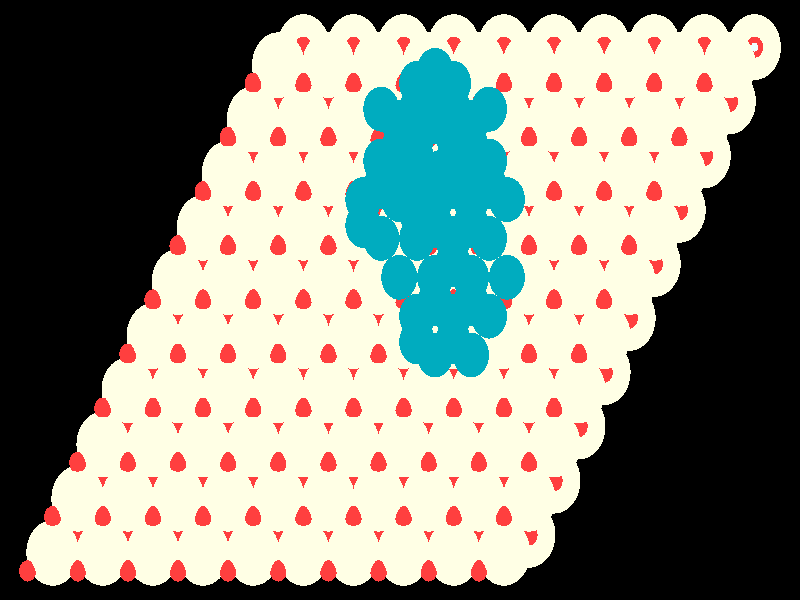 #include "colors.inc"
#include "finish.inc"

global_settings {assumed_gamma 1 max_trace_level 6}
background {color White transmit 1.0}
camera {orthographic
  right -61.94*x up 37.23*y
  direction 1.00*z
  location <0,0,50.00> look_at <0,0,0>}
light_source {<  2.00,   3.00,  40.00> color White
  area_light <0.70, 0, 0>, <0, 0.70, 0>, 3, 3
  adaptive 1 jitter}

#declare simple = finish {phong 0.7}
#declare pale = finish {ambient 0.5 diffuse 0.85 roughness 0.001 specular 0.200 }
#declare intermediate = finish {ambient 0.3 diffuse 0.6 specular 0.1 roughness 0.04}
#declare vmd = finish {ambient 0.0 diffuse 0.65 phong 0.1 phong_size 40.0 specular 0.5 }
#declare jmol = finish {ambient 0.2 diffuse 0.6 specular 1 roughness 0.001 metallic}
#declare ase2 = finish {ambient 0.05 brilliance 3 diffuse 0.6 metallic specular 0.7 roughness 0.04 reflection 0.15}
#declare ase3 = finish {ambient 0.15 brilliance 2 diffuse 0.6 metallic specular 1.0 roughness 0.001 reflection 0.0}
#declare glass = finish {ambient 0.05 diffuse 0.3 specular 1.0 roughness 0.001}
#declare glass2 = finish {ambient 0.01 diffuse 0.3 specular 1.0 reflection 0.25 roughness 0.001}
#declare Rcell = 0.020;
#declare Rbond = 0.100;

#macro atom(LOC, R, COL, TRANS, FIN)
  sphere{LOC, R texture{pigment{color COL transmit TRANS} finish{FIN}}}
#end
#macro constrain(LOC, R, COL, TRANS FIN)
union{torus{R, Rcell rotate 45*z texture{pigment{color COL transmit TRANS} finish{FIN}}}
      torus{R, Rcell rotate -45*z texture{pigment{color COL transmit TRANS} finish{FIN}}}
      translate LOC}
#end

atom(< 27.45,  15.69, -14.55>, 2.04, rgb <1.00, 1.00, 0.78>, 0.0, ase3) // #0 
atom(< 25.51,  12.33, -14.55>, 2.04, rgb <1.00, 1.00, 0.78>, 0.0, ase3) // #1 
atom(< 23.57,  15.69, -14.55>, 2.04, rgb <1.00, 1.00, 0.78>, 0.0, ase3) // #2 
atom(< 21.63,  12.33, -14.55>, 2.04, rgb <1.00, 1.00, 0.78>, 0.0, ase3) // #3 
atom(< 21.63,  14.57, -13.75>, 0.66, rgb <1.00, 0.05, 0.05>, 0.0, ase3) // #4 
atom(< 25.51,  12.33, -12.17>, 0.66, rgb <1.00, 0.05, 0.05>, 0.0, ase3) // #5 
atom(< 19.69,  11.21, -13.75>, 0.66, rgb <1.00, 0.05, 0.05>, 0.0, ase3) // #6 
atom(< 27.45,  15.69, -12.17>, 0.66, rgb <1.00, 0.05, 0.05>, 0.0, ase3) // #7 
atom(< 25.51,  14.57, -13.75>, 0.66, rgb <1.00, 0.05, 0.05>, 0.0, ase3) // #8 
atom(< 21.63,  12.33, -12.17>, 0.66, rgb <1.00, 0.05, 0.05>, 0.0, ase3) // #9 
atom(< 23.57,  11.21, -13.75>, 0.66, rgb <1.00, 0.05, 0.05>, 0.0, ase3) // #10 
atom(< 23.57,  15.69, -12.17>, 0.66, rgb <1.00, 0.05, 0.05>, 0.0, ase3) // #11 
atom(< 19.69,  11.21, -11.38>, 2.04, rgb <1.00, 1.00, 0.78>, 0.0, ase3) // #12 
atom(< 21.63,  14.57, -11.38>, 2.04, rgb <1.00, 1.00, 0.78>, 0.0, ase3) // #13 
atom(< 23.57,  11.21, -11.38>, 2.04, rgb <1.00, 1.00, 0.78>, 0.0, ase3) // #14 
atom(< 25.51,  14.57, -11.38>, 2.04, rgb <1.00, 1.00, 0.78>, 0.0, ase3) // #15 
atom(< 21.63,  10.09, -10.58>, 0.66, rgb <1.00, 0.05, 0.05>, 0.0, ase3) // #16 
atom(< 23.57,  13.45, -10.58>, 0.66, rgb <1.00, 0.05, 0.05>, 0.0, ase3) // #17 
atom(< 17.75,  10.09, -10.58>, 0.66, rgb <1.00, 0.05, 0.05>, 0.0, ase3) // #18 
atom(< 19.69,  13.45, -10.58>, 0.66, rgb <1.00, 0.05, 0.05>, 0.0, ase3) // #19 
atom(< 23.57,   8.97, -14.55>, 2.04, rgb <1.00, 1.00, 0.78>, 0.0, ase3) // #20 
atom(< 21.63,   5.60, -14.55>, 2.04, rgb <1.00, 1.00, 0.78>, 0.0, ase3) // #21 
atom(< 19.69,   8.97, -14.55>, 2.04, rgb <1.00, 1.00, 0.78>, 0.0, ase3) // #22 
atom(< 17.75,   5.60, -14.55>, 2.04, rgb <1.00, 1.00, 0.78>, 0.0, ase3) // #23 
atom(< 17.75,   7.84, -13.75>, 0.66, rgb <1.00, 0.05, 0.05>, 0.0, ase3) // #24 
atom(< 21.63,   5.60, -12.17>, 0.66, rgb <1.00, 0.05, 0.05>, 0.0, ase3) // #25 
atom(< 15.81,   4.48, -13.75>, 0.66, rgb <1.00, 0.05, 0.05>, 0.0, ase3) // #26 
atom(< 23.57,   8.97, -12.17>, 0.66, rgb <1.00, 0.05, 0.05>, 0.0, ase3) // #27 
atom(< 21.63,   7.84, -13.75>, 0.66, rgb <1.00, 0.05, 0.05>, 0.0, ase3) // #28 
atom(< 17.75,   5.60, -12.17>, 0.66, rgb <1.00, 0.05, 0.05>, 0.0, ase3) // #29 
atom(< 19.69,   4.48, -13.75>, 0.66, rgb <1.00, 0.05, 0.05>, 0.0, ase3) // #30 
atom(< 19.69,   8.97, -12.17>, 0.66, rgb <1.00, 0.05, 0.05>, 0.0, ase3) // #31 
atom(< 15.81,   4.48, -11.38>, 2.04, rgb <1.00, 1.00, 0.78>, 0.0, ase3) // #32 
atom(< 17.75,   7.84, -11.38>, 2.04, rgb <1.00, 1.00, 0.78>, 0.0, ase3) // #33 
atom(< 19.69,   4.48, -11.38>, 2.04, rgb <1.00, 1.00, 0.78>, 0.0, ase3) // #34 
atom(< 21.63,   7.84, -11.38>, 2.04, rgb <1.00, 1.00, 0.78>, 0.0, ase3) // #35 
atom(< 17.75,   3.36, -10.58>, 0.66, rgb <1.00, 0.05, 0.05>, 0.0, ase3) // #36 
atom(< 19.69,   6.72, -10.58>, 0.66, rgb <1.00, 0.05, 0.05>, 0.0, ase3) // #37 
atom(< 13.87,   3.36, -10.58>, 0.66, rgb <1.00, 0.05, 0.05>, 0.0, ase3) // #38 
atom(< 15.81,   6.72, -10.58>, 0.66, rgb <1.00, 0.05, 0.05>, 0.0, ase3) // #39 
atom(< 19.69,   2.24, -14.55>, 2.04, rgb <1.00, 1.00, 0.78>, 0.0, ase3) // #40 
atom(< 17.75,  -1.12, -14.55>, 2.04, rgb <1.00, 1.00, 0.78>, 0.0, ase3) // #41 
atom(< 15.81,   2.24, -14.55>, 2.04, rgb <1.00, 1.00, 0.78>, 0.0, ase3) // #42 
atom(< 13.87,  -1.12, -14.55>, 2.04, rgb <1.00, 1.00, 0.78>, 0.0, ase3) // #43 
atom(< 13.87,   1.12, -13.75>, 0.66, rgb <1.00, 0.05, 0.05>, 0.0, ase3) // #44 
atom(< 17.75,  -1.12, -12.17>, 0.66, rgb <1.00, 0.05, 0.05>, 0.0, ase3) // #45 
atom(< 11.93,  -2.24, -13.75>, 0.66, rgb <1.00, 0.05, 0.05>, 0.0, ase3) // #46 
atom(< 19.69,   2.24, -12.17>, 0.66, rgb <1.00, 0.05, 0.05>, 0.0, ase3) // #47 
atom(< 17.75,   1.12, -13.75>, 0.66, rgb <1.00, 0.05, 0.05>, 0.0, ase3) // #48 
atom(< 13.87,  -1.12, -12.17>, 0.66, rgb <1.00, 0.05, 0.05>, 0.0, ase3) // #49 
atom(< 15.81,  -2.24, -13.75>, 0.66, rgb <1.00, 0.05, 0.05>, 0.0, ase3) // #50 
atom(< 15.81,   2.24, -12.17>, 0.66, rgb <1.00, 0.05, 0.05>, 0.0, ase3) // #51 
atom(< 11.93,  -2.24, -11.38>, 2.04, rgb <1.00, 1.00, 0.78>, 0.0, ase3) // #52 
atom(< 13.87,   1.12, -11.38>, 2.04, rgb <1.00, 1.00, 0.78>, 0.0, ase3) // #53 
atom(< 15.81,  -2.24, -11.38>, 2.04, rgb <1.00, 1.00, 0.78>, 0.0, ase3) // #54 
atom(< 17.75,   1.12, -11.38>, 2.04, rgb <1.00, 1.00, 0.78>, 0.0, ase3) // #55 
atom(< 13.87,  -3.36, -10.58>, 0.66, rgb <1.00, 0.05, 0.05>, 0.0, ase3) // #56 
atom(< 15.81,   0.00, -10.58>, 0.66, rgb <1.00, 0.05, 0.05>, 0.0, ase3) // #57 
atom(<  9.99,  -3.36, -10.58>, 0.66, rgb <1.00, 0.05, 0.05>, 0.0, ase3) // #58 
atom(< 11.93,   0.00, -10.58>, 0.66, rgb <1.00, 0.05, 0.05>, 0.0, ase3) // #59 
atom(< 15.81,  -4.48, -14.55>, 2.04, rgb <1.00, 1.00, 0.78>, 0.0, ase3) // #60 
atom(< 13.87,  -7.84, -14.55>, 2.04, rgb <1.00, 1.00, 0.78>, 0.0, ase3) // #61 
atom(< 11.93,  -4.48, -14.55>, 2.04, rgb <1.00, 1.00, 0.78>, 0.0, ase3) // #62 
atom(<  9.99,  -7.84, -14.55>, 2.04, rgb <1.00, 1.00, 0.78>, 0.0, ase3) // #63 
atom(<  9.99,  -5.60, -13.75>, 0.66, rgb <1.00, 0.05, 0.05>, 0.0, ase3) // #64 
atom(< 13.87,  -7.84, -12.17>, 0.66, rgb <1.00, 0.05, 0.05>, 0.0, ase3) // #65 
atom(<  8.04,  -8.97, -13.75>, 0.66, rgb <1.00, 0.05, 0.05>, 0.0, ase3) // #66 
atom(< 15.81,  -4.48, -12.17>, 0.66, rgb <1.00, 0.05, 0.05>, 0.0, ase3) // #67 
atom(< 13.87,  -5.60, -13.75>, 0.66, rgb <1.00, 0.05, 0.05>, 0.0, ase3) // #68 
atom(<  9.99,  -7.84, -12.17>, 0.66, rgb <1.00, 0.05, 0.05>, 0.0, ase3) // #69 
atom(< 11.93,  -8.97, -13.75>, 0.66, rgb <1.00, 0.05, 0.05>, 0.0, ase3) // #70 
atom(< 11.93,  -4.48, -12.17>, 0.66, rgb <1.00, 0.05, 0.05>, 0.0, ase3) // #71 
atom(<  8.04,  -8.97, -11.38>, 2.04, rgb <1.00, 1.00, 0.78>, 0.0, ase3) // #72 
atom(<  9.99,  -5.60, -11.38>, 2.04, rgb <1.00, 1.00, 0.78>, 0.0, ase3) // #73 
atom(< 11.93,  -8.97, -11.38>, 2.04, rgb <1.00, 1.00, 0.78>, 0.0, ase3) // #74 
atom(< 13.87,  -5.60, -11.38>, 2.04, rgb <1.00, 1.00, 0.78>, 0.0, ase3) // #75 
atom(<  9.99, -10.09, -10.58>, 0.66, rgb <1.00, 0.05, 0.05>, 0.0, ase3) // #76 
atom(< 11.93,  -6.72, -10.58>, 0.66, rgb <1.00, 0.05, 0.05>, 0.0, ase3) // #77 
atom(<  6.10, -10.09, -10.58>, 0.66, rgb <1.00, 0.05, 0.05>, 0.0, ase3) // #78 
atom(<  8.04,  -6.72, -10.58>, 0.66, rgb <1.00, 0.05, 0.05>, 0.0, ase3) // #79 
atom(< 11.93, -11.21, -14.55>, 2.04, rgb <1.00, 1.00, 0.78>, 0.0, ase3) // #80 
atom(<  9.99, -14.57, -14.55>, 2.04, rgb <1.00, 1.00, 0.78>, 0.0, ase3) // #81 
atom(<  8.04, -11.21, -14.55>, 2.04, rgb <1.00, 1.00, 0.78>, 0.0, ase3) // #82 
atom(<  6.10, -14.57, -14.55>, 2.04, rgb <1.00, 1.00, 0.78>, 0.0, ase3) // #83 
atom(<  6.10, -12.33, -13.75>, 0.66, rgb <1.00, 0.05, 0.05>, 0.0, ase3) // #84 
atom(<  9.99, -14.57, -12.17>, 0.66, rgb <1.00, 0.05, 0.05>, 0.0, ase3) // #85 
atom(<  4.16, -15.69, -13.75>, 0.66, rgb <1.00, 0.05, 0.05>, 0.0, ase3) // #86 
atom(< 11.93, -11.21, -12.17>, 0.66, rgb <1.00, 0.05, 0.05>, 0.0, ase3) // #87 
atom(<  9.99, -12.33, -13.75>, 0.66, rgb <1.00, 0.05, 0.05>, 0.0, ase3) // #88 
atom(<  6.10, -14.57, -12.17>, 0.66, rgb <1.00, 0.05, 0.05>, 0.0, ase3) // #89 
atom(<  8.04, -15.69, -13.75>, 0.66, rgb <1.00, 0.05, 0.05>, 0.0, ase3) // #90 
atom(<  8.04, -11.21, -12.17>, 0.66, rgb <1.00, 0.05, 0.05>, 0.0, ase3) // #91 
atom(<  4.16, -15.69, -11.38>, 2.04, rgb <1.00, 1.00, 0.78>, 0.0, ase3) // #92 
atom(<  6.10, -12.33, -11.38>, 2.04, rgb <1.00, 1.00, 0.78>, 0.0, ase3) // #93 
atom(<  8.04, -15.69, -11.38>, 2.04, rgb <1.00, 1.00, 0.78>, 0.0, ase3) // #94 
atom(<  9.99, -12.33, -11.38>, 2.04, rgb <1.00, 1.00, 0.78>, 0.0, ase3) // #95 
atom(<  6.10, -16.81, -10.58>, 0.66, rgb <1.00, 0.05, 0.05>, 0.0, ase3) // #96 
atom(<  8.04, -13.45, -10.58>, 0.66, rgb <1.00, 0.05, 0.05>, 0.0, ase3) // #97 
atom(<  2.22, -16.81, -10.58>, 0.66, rgb <1.00, 0.05, 0.05>, 0.0, ase3) // #98 
atom(<  4.16, -13.45, -10.58>, 0.66, rgb <1.00, 0.05, 0.05>, 0.0, ase3) // #99 
atom(< 19.69,  15.69, -14.55>, 2.04, rgb <1.00, 1.00, 0.78>, 0.0, ase3) // #100 
atom(< 17.75,  12.33, -14.55>, 2.04, rgb <1.00, 1.00, 0.78>, 0.0, ase3) // #101 
atom(< 15.81,  15.69, -14.55>, 2.04, rgb <1.00, 1.00, 0.78>, 0.0, ase3) // #102 
atom(< 13.87,  12.33, -14.55>, 2.04, rgb <1.00, 1.00, 0.78>, 0.0, ase3) // #103 
atom(< 13.87,  14.57, -13.75>, 0.66, rgb <1.00, 0.05, 0.05>, 0.0, ase3) // #104 
atom(< 17.75,  12.33, -12.17>, 0.66, rgb <1.00, 0.05, 0.05>, 0.0, ase3) // #105 
atom(< 11.93,  11.21, -13.75>, 0.66, rgb <1.00, 0.05, 0.05>, 0.0, ase3) // #106 
atom(< 19.69,  15.69, -12.17>, 0.66, rgb <1.00, 0.05, 0.05>, 0.0, ase3) // #107 
atom(< 17.75,  14.57, -13.75>, 0.66, rgb <1.00, 0.05, 0.05>, 0.0, ase3) // #108 
atom(< 13.87,  12.33, -12.17>, 0.66, rgb <1.00, 0.05, 0.05>, 0.0, ase3) // #109 
atom(< 15.81,  11.21, -13.75>, 0.66, rgb <1.00, 0.05, 0.05>, 0.0, ase3) // #110 
atom(< 15.81,  15.69, -12.17>, 0.66, rgb <1.00, 0.05, 0.05>, 0.0, ase3) // #111 
atom(< 11.93,  11.21, -11.38>, 2.04, rgb <1.00, 1.00, 0.78>, 0.0, ase3) // #112 
atom(< 13.87,  14.57, -11.38>, 2.04, rgb <1.00, 1.00, 0.78>, 0.0, ase3) // #113 
atom(< 15.81,  11.21, -11.38>, 2.04, rgb <1.00, 1.00, 0.78>, 0.0, ase3) // #114 
atom(< 17.75,  14.57, -11.38>, 2.04, rgb <1.00, 1.00, 0.78>, 0.0, ase3) // #115 
atom(< 13.87,  10.09, -10.58>, 0.66, rgb <1.00, 0.05, 0.05>, 0.0, ase3) // #116 
atom(< 15.81,  13.45, -10.58>, 0.66, rgb <1.00, 0.05, 0.05>, 0.0, ase3) // #117 
atom(<  9.99,  10.09, -10.58>, 0.66, rgb <1.00, 0.05, 0.05>, 0.0, ase3) // #118 
atom(< 11.93,  13.45, -10.58>, 0.66, rgb <1.00, 0.05, 0.05>, 0.0, ase3) // #119 
atom(< 15.81,   8.97, -14.55>, 2.04, rgb <1.00, 1.00, 0.78>, 0.0, ase3) // #120 
atom(< 13.87,   5.60, -14.55>, 2.04, rgb <1.00, 1.00, 0.78>, 0.0, ase3) // #121 
atom(< 11.93,   8.97, -14.55>, 2.04, rgb <1.00, 1.00, 0.78>, 0.0, ase3) // #122 
atom(<  9.99,   5.60, -14.55>, 2.04, rgb <1.00, 1.00, 0.78>, 0.0, ase3) // #123 
atom(<  9.99,   7.84, -13.75>, 0.66, rgb <1.00, 0.05, 0.05>, 0.0, ase3) // #124 
atom(< 13.87,   5.60, -12.17>, 0.66, rgb <1.00, 0.05, 0.05>, 0.0, ase3) // #125 
atom(<  8.04,   4.48, -13.75>, 0.66, rgb <1.00, 0.05, 0.05>, 0.0, ase3) // #126 
atom(< 15.81,   8.97, -12.17>, 0.66, rgb <1.00, 0.05, 0.05>, 0.0, ase3) // #127 
atom(< 13.87,   7.84, -13.75>, 0.66, rgb <1.00, 0.05, 0.05>, 0.0, ase3) // #128 
atom(<  9.99,   5.60, -12.17>, 0.66, rgb <1.00, 0.05, 0.05>, 0.0, ase3) // #129 
atom(< 11.93,   4.48, -13.75>, 0.66, rgb <1.00, 0.05, 0.05>, 0.0, ase3) // #130 
atom(< 11.93,   8.97, -12.17>, 0.66, rgb <1.00, 0.05, 0.05>, 0.0, ase3) // #131 
atom(<  8.04,   4.48, -11.38>, 2.04, rgb <1.00, 1.00, 0.78>, 0.0, ase3) // #132 
atom(<  9.99,   7.84, -11.38>, 2.04, rgb <1.00, 1.00, 0.78>, 0.0, ase3) // #133 
atom(< 11.93,   4.48, -11.38>, 2.04, rgb <1.00, 1.00, 0.78>, 0.0, ase3) // #134 
atom(< 13.87,   7.84, -11.38>, 2.04, rgb <1.00, 1.00, 0.78>, 0.0, ase3) // #135 
atom(<  9.99,   3.36, -10.58>, 0.66, rgb <1.00, 0.05, 0.05>, 0.0, ase3) // #136 
atom(< 11.93,   6.72, -10.58>, 0.66, rgb <1.00, 0.05, 0.05>, 0.0, ase3) // #137 
atom(<  6.10,   3.36, -10.58>, 0.66, rgb <1.00, 0.05, 0.05>, 0.0, ase3) // #138 
atom(<  8.04,   6.72, -10.58>, 0.66, rgb <1.00, 0.05, 0.05>, 0.0, ase3) // #139 
atom(< 11.93,   2.24, -14.55>, 2.04, rgb <1.00, 1.00, 0.78>, 0.0, ase3) // #140 
atom(<  9.99,  -1.12, -14.55>, 2.04, rgb <1.00, 1.00, 0.78>, 0.0, ase3) // #141 
atom(<  8.04,   2.24, -14.55>, 2.04, rgb <1.00, 1.00, 0.78>, 0.0, ase3) // #142 
atom(<  6.10,  -1.12, -14.55>, 2.04, rgb <1.00, 1.00, 0.78>, 0.0, ase3) // #143 
atom(<  6.10,   1.12, -13.75>, 0.66, rgb <1.00, 0.05, 0.05>, 0.0, ase3) // #144 
atom(<  9.99,  -1.12, -12.17>, 0.66, rgb <1.00, 0.05, 0.05>, 0.0, ase3) // #145 
atom(<  4.16,  -2.24, -13.75>, 0.66, rgb <1.00, 0.05, 0.05>, 0.0, ase3) // #146 
atom(< 11.93,   2.24, -12.17>, 0.66, rgb <1.00, 0.05, 0.05>, 0.0, ase3) // #147 
atom(<  9.99,   1.12, -13.75>, 0.66, rgb <1.00, 0.05, 0.05>, 0.0, ase3) // #148 
atom(<  6.10,  -1.12, -12.17>, 0.66, rgb <1.00, 0.05, 0.05>, 0.0, ase3) // #149 
atom(<  8.04,  -2.24, -13.75>, 0.66, rgb <1.00, 0.05, 0.05>, 0.0, ase3) // #150 
atom(<  8.04,   2.24, -12.17>, 0.66, rgb <1.00, 0.05, 0.05>, 0.0, ase3) // #151 
atom(<  4.16,  -2.24, -11.38>, 2.04, rgb <1.00, 1.00, 0.78>, 0.0, ase3) // #152 
atom(<  6.10,   1.12, -11.38>, 2.04, rgb <1.00, 1.00, 0.78>, 0.0, ase3) // #153 
atom(<  8.04,  -2.24, -11.38>, 2.04, rgb <1.00, 1.00, 0.78>, 0.0, ase3) // #154 
atom(<  9.99,   1.12, -11.38>, 2.04, rgb <1.00, 1.00, 0.78>, 0.0, ase3) // #155 
atom(<  6.10,  -3.36, -10.58>, 0.66, rgb <1.00, 0.05, 0.05>, 0.0, ase3) // #156 
atom(<  8.04,   0.00, -10.58>, 0.66, rgb <1.00, 0.05, 0.05>, 0.0, ase3) // #157 
atom(<  2.22,  -3.36, -10.58>, 0.66, rgb <1.00, 0.05, 0.05>, 0.0, ase3) // #158 
atom(<  4.16,   0.00, -10.58>, 0.66, rgb <1.00, 0.05, 0.05>, 0.0, ase3) // #159 
atom(<  8.04,  -4.48, -14.55>, 2.04, rgb <1.00, 1.00, 0.78>, 0.0, ase3) // #160 
atom(<  6.10,  -7.84, -14.55>, 2.04, rgb <1.00, 1.00, 0.78>, 0.0, ase3) // #161 
atom(<  4.16,  -4.48, -14.55>, 2.04, rgb <1.00, 1.00, 0.78>, 0.0, ase3) // #162 
atom(<  2.22,  -7.84, -14.55>, 2.04, rgb <1.00, 1.00, 0.78>, 0.0, ase3) // #163 
atom(<  2.22,  -5.60, -13.75>, 0.66, rgb <1.00, 0.05, 0.05>, 0.0, ase3) // #164 
atom(<  6.10,  -7.84, -12.17>, 0.66, rgb <1.00, 0.05, 0.05>, 0.0, ase3) // #165 
atom(<  0.28,  -8.97, -13.75>, 0.66, rgb <1.00, 0.05, 0.05>, 0.0, ase3) // #166 
atom(<  8.04,  -4.48, -12.17>, 0.66, rgb <1.00, 0.05, 0.05>, 0.0, ase3) // #167 
atom(<  6.10,  -5.60, -13.75>, 0.66, rgb <1.00, 0.05, 0.05>, 0.0, ase3) // #168 
atom(<  2.22,  -7.84, -12.17>, 0.66, rgb <1.00, 0.05, 0.05>, 0.0, ase3) // #169 
atom(<  4.16,  -8.97, -13.75>, 0.66, rgb <1.00, 0.05, 0.05>, 0.0, ase3) // #170 
atom(<  4.16,  -4.48, -12.17>, 0.66, rgb <1.00, 0.05, 0.05>, 0.0, ase3) // #171 
atom(<  0.28,  -8.97, -11.38>, 2.04, rgb <1.00, 1.00, 0.78>, 0.0, ase3) // #172 
atom(<  2.22,  -5.60, -11.38>, 2.04, rgb <1.00, 1.00, 0.78>, 0.0, ase3) // #173 
atom(<  4.16,  -8.97, -11.38>, 2.04, rgb <1.00, 1.00, 0.78>, 0.0, ase3) // #174 
atom(<  6.10,  -5.60, -11.38>, 2.04, rgb <1.00, 1.00, 0.78>, 0.0, ase3) // #175 
atom(<  2.22, -10.09, -10.58>, 0.66, rgb <1.00, 0.05, 0.05>, 0.0, ase3) // #176 
atom(<  4.16,  -6.72, -10.58>, 0.66, rgb <1.00, 0.05, 0.05>, 0.0, ase3) // #177 
atom(< -1.66, -10.09, -10.58>, 0.66, rgb <1.00, 0.05, 0.05>, 0.0, ase3) // #178 
atom(<  0.28,  -6.72, -10.58>, 0.66, rgb <1.00, 0.05, 0.05>, 0.0, ase3) // #179 
atom(<  4.16, -11.21, -14.55>, 2.04, rgb <1.00, 1.00, 0.78>, 0.0, ase3) // #180 
atom(<  2.22, -14.57, -14.55>, 2.04, rgb <1.00, 1.00, 0.78>, 0.0, ase3) // #181 
atom(<  0.28, -11.21, -14.55>, 2.04, rgb <1.00, 1.00, 0.78>, 0.0, ase3) // #182 
atom(< -1.66, -14.57, -14.55>, 2.04, rgb <1.00, 1.00, 0.78>, 0.0, ase3) // #183 
atom(< -1.66, -12.33, -13.75>, 0.66, rgb <1.00, 0.05, 0.05>, 0.0, ase3) // #184 
atom(<  2.22, -14.57, -12.17>, 0.66, rgb <1.00, 0.05, 0.05>, 0.0, ase3) // #185 
atom(< -3.60, -15.69, -13.75>, 0.66, rgb <1.00, 0.05, 0.05>, 0.0, ase3) // #186 
atom(<  4.16, -11.21, -12.17>, 0.66, rgb <1.00, 0.05, 0.05>, 0.0, ase3) // #187 
atom(<  2.22, -12.33, -13.75>, 0.66, rgb <1.00, 0.05, 0.05>, 0.0, ase3) // #188 
atom(< -1.66, -14.57, -12.17>, 0.66, rgb <1.00, 0.05, 0.05>, 0.0, ase3) // #189 
atom(<  0.28, -15.69, -13.75>, 0.66, rgb <1.00, 0.05, 0.05>, 0.0, ase3) // #190 
atom(<  0.28, -11.21, -12.17>, 0.66, rgb <1.00, 0.05, 0.05>, 0.0, ase3) // #191 
atom(< -3.60, -15.69, -11.38>, 2.04, rgb <1.00, 1.00, 0.78>, 0.0, ase3) // #192 
atom(< -1.66, -12.33, -11.38>, 2.04, rgb <1.00, 1.00, 0.78>, 0.0, ase3) // #193 
atom(<  0.28, -15.69, -11.38>, 2.04, rgb <1.00, 1.00, 0.78>, 0.0, ase3) // #194 
atom(<  2.22, -12.33, -11.38>, 2.04, rgb <1.00, 1.00, 0.78>, 0.0, ase3) // #195 
atom(< -1.66, -16.81, -10.58>, 0.66, rgb <1.00, 0.05, 0.05>, 0.0, ase3) // #196 
atom(<  0.28, -13.45, -10.58>, 0.66, rgb <1.00, 0.05, 0.05>, 0.0, ase3) // #197 
atom(< -5.54, -16.81, -10.58>, 0.66, rgb <1.00, 0.05, 0.05>, 0.0, ase3) // #198 
atom(< -3.60, -13.45, -10.58>, 0.66, rgb <1.00, 0.05, 0.05>, 0.0, ase3) // #199 
atom(< 11.93,  15.69, -14.55>, 2.04, rgb <1.00, 1.00, 0.78>, 0.0, ase3) // #200 
atom(<  9.99,  12.33, -14.55>, 2.04, rgb <1.00, 1.00, 0.78>, 0.0, ase3) // #201 
atom(<  8.04,  15.69, -14.55>, 2.04, rgb <1.00, 1.00, 0.78>, 0.0, ase3) // #202 
atom(<  6.10,  12.33, -14.55>, 2.04, rgb <1.00, 1.00, 0.78>, 0.0, ase3) // #203 
atom(<  6.10,  14.57, -13.75>, 0.66, rgb <1.00, 0.05, 0.05>, 0.0, ase3) // #204 
atom(<  9.99,  12.33, -12.17>, 0.66, rgb <1.00, 0.05, 0.05>, 0.0, ase3) // #205 
atom(<  4.16,  11.21, -13.75>, 0.66, rgb <1.00, 0.05, 0.05>, 0.0, ase3) // #206 
atom(< 11.93,  15.69, -12.17>, 0.66, rgb <1.00, 0.05, 0.05>, 0.0, ase3) // #207 
atom(<  9.99,  14.57, -13.75>, 0.66, rgb <1.00, 0.05, 0.05>, 0.0, ase3) // #208 
atom(<  6.10,  12.33, -12.17>, 0.66, rgb <1.00, 0.05, 0.05>, 0.0, ase3) // #209 
atom(<  8.04,  11.21, -13.75>, 0.66, rgb <1.00, 0.05, 0.05>, 0.0, ase3) // #210 
atom(<  8.04,  15.69, -12.17>, 0.66, rgb <1.00, 0.05, 0.05>, 0.0, ase3) // #211 
atom(<  4.16,  11.21, -11.38>, 2.04, rgb <1.00, 1.00, 0.78>, 0.0, ase3) // #212 
atom(<  6.10,  14.57, -11.38>, 2.04, rgb <1.00, 1.00, 0.78>, 0.0, ase3) // #213 
atom(<  8.04,  11.21, -11.38>, 2.04, rgb <1.00, 1.00, 0.78>, 0.0, ase3) // #214 
atom(<  9.99,  14.57, -11.38>, 2.04, rgb <1.00, 1.00, 0.78>, 0.0, ase3) // #215 
atom(<  6.10,  10.09, -10.58>, 0.66, rgb <1.00, 0.05, 0.05>, 0.0, ase3) // #216 
atom(<  8.04,  13.45, -10.58>, 0.66, rgb <1.00, 0.05, 0.05>, 0.0, ase3) // #217 
atom(<  2.22,  10.09, -10.58>, 0.66, rgb <1.00, 0.05, 0.05>, 0.0, ase3) // #218 
atom(<  4.16,  13.45, -10.58>, 0.66, rgb <1.00, 0.05, 0.05>, 0.0, ase3) // #219 
atom(<  8.04,   8.97, -14.55>, 2.04, rgb <1.00, 1.00, 0.78>, 0.0, ase3) // #220 
atom(<  6.10,   5.60, -14.55>, 2.04, rgb <1.00, 1.00, 0.78>, 0.0, ase3) // #221 
atom(<  4.16,   8.97, -14.55>, 2.04, rgb <1.00, 1.00, 0.78>, 0.0, ase3) // #222 
atom(<  2.22,   5.60, -14.55>, 2.04, rgb <1.00, 1.00, 0.78>, 0.0, ase3) // #223 
atom(<  2.22,   7.84, -13.75>, 0.66, rgb <1.00, 0.05, 0.05>, 0.0, ase3) // #224 
atom(<  6.10,   5.60, -12.17>, 0.66, rgb <1.00, 0.05, 0.05>, 0.0, ase3) // #225 
atom(<  0.28,   4.48, -13.75>, 0.66, rgb <1.00, 0.05, 0.05>, 0.0, ase3) // #226 
atom(<  8.04,   8.97, -12.17>, 0.66, rgb <1.00, 0.05, 0.05>, 0.0, ase3) // #227 
atom(<  6.10,   7.84, -13.75>, 0.66, rgb <1.00, 0.05, 0.05>, 0.0, ase3) // #228 
atom(<  2.22,   5.60, -12.17>, 0.66, rgb <1.00, 0.05, 0.05>, 0.0, ase3) // #229 
atom(<  4.16,   4.48, -13.75>, 0.66, rgb <1.00, 0.05, 0.05>, 0.0, ase3) // #230 
atom(<  4.16,   8.97, -12.17>, 0.66, rgb <1.00, 0.05, 0.05>, 0.0, ase3) // #231 
atom(<  0.28,   4.48, -11.38>, 2.04, rgb <1.00, 1.00, 0.78>, 0.0, ase3) // #232 
atom(<  2.22,   7.84, -11.38>, 2.04, rgb <1.00, 1.00, 0.78>, 0.0, ase3) // #233 
atom(<  4.16,   4.48, -11.38>, 2.04, rgb <1.00, 1.00, 0.78>, 0.0, ase3) // #234 
atom(<  6.10,   7.84, -11.38>, 2.04, rgb <1.00, 1.00, 0.78>, 0.0, ase3) // #235 
atom(<  2.22,   3.36, -10.58>, 0.66, rgb <1.00, 0.05, 0.05>, 0.0, ase3) // #236 
atom(<  4.16,   6.72, -10.58>, 0.66, rgb <1.00, 0.05, 0.05>, 0.0, ase3) // #237 
atom(< -1.66,   3.36, -10.58>, 0.66, rgb <1.00, 0.05, 0.05>, 0.0, ase3) // #238 
atom(<  0.28,   6.72, -10.58>, 0.66, rgb <1.00, 0.05, 0.05>, 0.0, ase3) // #239 
atom(<  4.16,   2.24, -14.55>, 2.04, rgb <1.00, 1.00, 0.78>, 0.0, ase3) // #240 
atom(<  2.22,  -1.12, -14.55>, 2.04, rgb <1.00, 1.00, 0.78>, 0.0, ase3) // #241 
atom(<  0.28,   2.24, -14.55>, 2.04, rgb <1.00, 1.00, 0.78>, 0.0, ase3) // #242 
atom(< -1.66,  -1.12, -14.55>, 2.04, rgb <1.00, 1.00, 0.78>, 0.0, ase3) // #243 
atom(< -1.66,   1.12, -13.75>, 0.66, rgb <1.00, 0.05, 0.05>, 0.0, ase3) // #244 
atom(<  2.22,  -1.12, -12.17>, 0.66, rgb <1.00, 0.05, 0.05>, 0.0, ase3) // #245 
atom(< -3.60,  -2.24, -13.75>, 0.66, rgb <1.00, 0.05, 0.05>, 0.0, ase3) // #246 
atom(<  4.16,   2.24, -12.17>, 0.66, rgb <1.00, 0.05, 0.05>, 0.0, ase3) // #247 
atom(<  2.22,   1.12, -13.75>, 0.66, rgb <1.00, 0.05, 0.05>, 0.0, ase3) // #248 
atom(< -1.66,  -1.12, -12.17>, 0.66, rgb <1.00, 0.05, 0.05>, 0.0, ase3) // #249 
atom(<  0.28,  -2.24, -13.75>, 0.66, rgb <1.00, 0.05, 0.05>, 0.0, ase3) // #250 
atom(<  0.28,   2.24, -12.17>, 0.66, rgb <1.00, 0.05, 0.05>, 0.0, ase3) // #251 
atom(< -3.60,  -2.24, -11.38>, 2.04, rgb <1.00, 1.00, 0.78>, 0.0, ase3) // #252 
atom(< -1.66,   1.12, -11.38>, 2.04, rgb <1.00, 1.00, 0.78>, 0.0, ase3) // #253 
atom(<  0.28,  -2.24, -11.38>, 2.04, rgb <1.00, 1.00, 0.78>, 0.0, ase3) // #254 
atom(<  2.22,   1.12, -11.38>, 2.04, rgb <1.00, 1.00, 0.78>, 0.0, ase3) // #255 
atom(< -1.66,  -3.36, -10.58>, 0.66, rgb <1.00, 0.05, 0.05>, 0.0, ase3) // #256 
atom(<  0.28,   0.00, -10.58>, 0.66, rgb <1.00, 0.05, 0.05>, 0.0, ase3) // #257 
atom(< -5.54,  -3.36, -10.58>, 0.66, rgb <1.00, 0.05, 0.05>, 0.0, ase3) // #258 
atom(< -3.60,   0.00, -10.58>, 0.66, rgb <1.00, 0.05, 0.05>, 0.0, ase3) // #259 
atom(<  0.28,  -4.48, -14.55>, 2.04, rgb <1.00, 1.00, 0.78>, 0.0, ase3) // #260 
atom(< -1.66,  -7.84, -14.55>, 2.04, rgb <1.00, 1.00, 0.78>, 0.0, ase3) // #261 
atom(< -3.60,  -4.48, -14.55>, 2.04, rgb <1.00, 1.00, 0.78>, 0.0, ase3) // #262 
atom(< -5.54,  -7.84, -14.55>, 2.04, rgb <1.00, 1.00, 0.78>, 0.0, ase3) // #263 
atom(< -5.54,  -5.60, -13.75>, 0.66, rgb <1.00, 0.05, 0.05>, 0.0, ase3) // #264 
atom(< -1.66,  -7.84, -12.17>, 0.66, rgb <1.00, 0.05, 0.05>, 0.0, ase3) // #265 
atom(< -7.48,  -8.97, -13.75>, 0.66, rgb <1.00, 0.05, 0.05>, 0.0, ase3) // #266 
atom(<  0.28,  -4.48, -12.17>, 0.66, rgb <1.00, 0.05, 0.05>, 0.0, ase3) // #267 
atom(< -1.66,  -5.60, -13.75>, 0.66, rgb <1.00, 0.05, 0.05>, 0.0, ase3) // #268 
atom(< -5.54,  -7.84, -12.17>, 0.66, rgb <1.00, 0.05, 0.05>, 0.0, ase3) // #269 
atom(< -3.60,  -8.97, -13.75>, 0.66, rgb <1.00, 0.05, 0.05>, 0.0, ase3) // #270 
atom(< -3.60,  -4.48, -12.17>, 0.66, rgb <1.00, 0.05, 0.05>, 0.0, ase3) // #271 
atom(< -7.48,  -8.97, -11.38>, 2.04, rgb <1.00, 1.00, 0.78>, 0.0, ase3) // #272 
atom(< -5.54,  -5.60, -11.38>, 2.04, rgb <1.00, 1.00, 0.78>, 0.0, ase3) // #273 
atom(< -3.60,  -8.97, -11.38>, 2.04, rgb <1.00, 1.00, 0.78>, 0.0, ase3) // #274 
atom(< -1.66,  -5.60, -11.38>, 2.04, rgb <1.00, 1.00, 0.78>, 0.0, ase3) // #275 
atom(< -5.54, -10.09, -10.58>, 0.66, rgb <1.00, 0.05, 0.05>, 0.0, ase3) // #276 
atom(< -3.60,  -6.72, -10.58>, 0.66, rgb <1.00, 0.05, 0.05>, 0.0, ase3) // #277 
atom(< -9.42, -10.09, -10.58>, 0.66, rgb <1.00, 0.05, 0.05>, 0.0, ase3) // #278 
atom(< -7.48,  -6.72, -10.58>, 0.66, rgb <1.00, 0.05, 0.05>, 0.0, ase3) // #279 
atom(< -3.60, -11.21, -14.55>, 2.04, rgb <1.00, 1.00, 0.78>, 0.0, ase3) // #280 
atom(< -5.54, -14.57, -14.55>, 2.04, rgb <1.00, 1.00, 0.78>, 0.0, ase3) // #281 
atom(< -7.48, -11.21, -14.55>, 2.04, rgb <1.00, 1.00, 0.78>, 0.0, ase3) // #282 
atom(< -9.42, -14.57, -14.55>, 2.04, rgb <1.00, 1.00, 0.78>, 0.0, ase3) // #283 
atom(< -9.42, -12.33, -13.75>, 0.66, rgb <1.00, 0.05, 0.05>, 0.0, ase3) // #284 
atom(< -5.54, -14.57, -12.17>, 0.66, rgb <1.00, 0.05, 0.05>, 0.0, ase3) // #285 
atom(<-11.37, -15.69, -13.75>, 0.66, rgb <1.00, 0.05, 0.05>, 0.0, ase3) // #286 
atom(< -3.60, -11.21, -12.17>, 0.66, rgb <1.00, 0.05, 0.05>, 0.0, ase3) // #287 
atom(< -5.54, -12.33, -13.75>, 0.66, rgb <1.00, 0.05, 0.05>, 0.0, ase3) // #288 
atom(< -9.42, -14.57, -12.17>, 0.66, rgb <1.00, 0.05, 0.05>, 0.0, ase3) // #289 
atom(< -7.48, -15.69, -13.75>, 0.66, rgb <1.00, 0.05, 0.05>, 0.0, ase3) // #290 
atom(< -7.48, -11.21, -12.17>, 0.66, rgb <1.00, 0.05, 0.05>, 0.0, ase3) // #291 
atom(<-11.37, -15.69, -11.38>, 2.04, rgb <1.00, 1.00, 0.78>, 0.0, ase3) // #292 
atom(< -9.42, -12.33, -11.38>, 2.04, rgb <1.00, 1.00, 0.78>, 0.0, ase3) // #293 
atom(< -7.48, -15.69, -11.38>, 2.04, rgb <1.00, 1.00, 0.78>, 0.0, ase3) // #294 
atom(< -5.54, -12.33, -11.38>, 2.04, rgb <1.00, 1.00, 0.78>, 0.0, ase3) // #295 
atom(< -9.42, -16.81, -10.58>, 0.66, rgb <1.00, 0.05, 0.05>, 0.0, ase3) // #296 
atom(< -7.48, -13.45, -10.58>, 0.66, rgb <1.00, 0.05, 0.05>, 0.0, ase3) // #297 
atom(<-13.31, -16.81, -10.58>, 0.66, rgb <1.00, 0.05, 0.05>, 0.0, ase3) // #298 
atom(<-11.37, -13.45, -10.58>, 0.66, rgb <1.00, 0.05, 0.05>, 0.0, ase3) // #299 
atom(<  4.16,  15.69, -14.55>, 2.04, rgb <1.00, 1.00, 0.78>, 0.0, ase3) // #300 
atom(<  2.22,  12.33, -14.55>, 2.04, rgb <1.00, 1.00, 0.78>, 0.0, ase3) // #301 
atom(<  0.28,  15.69, -14.55>, 2.04, rgb <1.00, 1.00, 0.78>, 0.0, ase3) // #302 
atom(< -1.66,  12.33, -14.55>, 2.04, rgb <1.00, 1.00, 0.78>, 0.0, ase3) // #303 
atom(< -1.66,  14.57, -13.75>, 0.66, rgb <1.00, 0.05, 0.05>, 0.0, ase3) // #304 
atom(<  2.22,  12.33, -12.17>, 0.66, rgb <1.00, 0.05, 0.05>, 0.0, ase3) // #305 
atom(< -3.60,  11.21, -13.75>, 0.66, rgb <1.00, 0.05, 0.05>, 0.0, ase3) // #306 
atom(<  4.16,  15.69, -12.17>, 0.66, rgb <1.00, 0.05, 0.05>, 0.0, ase3) // #307 
atom(<  2.22,  14.57, -13.75>, 0.66, rgb <1.00, 0.05, 0.05>, 0.0, ase3) // #308 
atom(< -1.66,  12.33, -12.17>, 0.66, rgb <1.00, 0.05, 0.05>, 0.0, ase3) // #309 
atom(<  0.28,  11.21, -13.75>, 0.66, rgb <1.00, 0.05, 0.05>, 0.0, ase3) // #310 
atom(<  0.28,  15.69, -12.17>, 0.66, rgb <1.00, 0.05, 0.05>, 0.0, ase3) // #311 
atom(< -3.60,  11.21, -11.38>, 2.04, rgb <1.00, 1.00, 0.78>, 0.0, ase3) // #312 
atom(< -1.66,  14.57, -11.38>, 2.04, rgb <1.00, 1.00, 0.78>, 0.0, ase3) // #313 
atom(<  0.28,  11.21, -11.38>, 2.04, rgb <1.00, 1.00, 0.78>, 0.0, ase3) // #314 
atom(<  2.22,  14.57, -11.38>, 2.04, rgb <1.00, 1.00, 0.78>, 0.0, ase3) // #315 
atom(< -1.66,  10.09, -10.58>, 0.66, rgb <1.00, 0.05, 0.05>, 0.0, ase3) // #316 
atom(<  0.28,  13.45, -10.58>, 0.66, rgb <1.00, 0.05, 0.05>, 0.0, ase3) // #317 
atom(< -5.54,  10.09, -10.58>, 0.66, rgb <1.00, 0.05, 0.05>, 0.0, ase3) // #318 
atom(< -3.60,  13.45, -10.58>, 0.66, rgb <1.00, 0.05, 0.05>, 0.0, ase3) // #319 
atom(<  0.28,   8.97, -14.55>, 2.04, rgb <1.00, 1.00, 0.78>, 0.0, ase3) // #320 
atom(< -1.66,   5.60, -14.55>, 2.04, rgb <1.00, 1.00, 0.78>, 0.0, ase3) // #321 
atom(< -3.60,   8.97, -14.55>, 2.04, rgb <1.00, 1.00, 0.78>, 0.0, ase3) // #322 
atom(< -5.54,   5.60, -14.55>, 2.04, rgb <1.00, 1.00, 0.78>, 0.0, ase3) // #323 
atom(< -5.54,   7.84, -13.75>, 0.66, rgb <1.00, 0.05, 0.05>, 0.0, ase3) // #324 
atom(< -1.66,   5.60, -12.17>, 0.66, rgb <1.00, 0.05, 0.05>, 0.0, ase3) // #325 
atom(< -7.48,   4.48, -13.75>, 0.66, rgb <1.00, 0.05, 0.05>, 0.0, ase3) // #326 
atom(<  0.28,   8.97, -12.17>, 0.66, rgb <1.00, 0.05, 0.05>, 0.0, ase3) // #327 
atom(< -1.66,   7.84, -13.75>, 0.66, rgb <1.00, 0.05, 0.05>, 0.0, ase3) // #328 
atom(< -5.54,   5.60, -12.17>, 0.66, rgb <1.00, 0.05, 0.05>, 0.0, ase3) // #329 
atom(< -3.60,   4.48, -13.75>, 0.66, rgb <1.00, 0.05, 0.05>, 0.0, ase3) // #330 
atom(< -3.60,   8.97, -12.17>, 0.66, rgb <1.00, 0.05, 0.05>, 0.0, ase3) // #331 
atom(< -7.48,   4.48, -11.38>, 2.04, rgb <1.00, 1.00, 0.78>, 0.0, ase3) // #332 
atom(< -5.54,   7.84, -11.38>, 2.04, rgb <1.00, 1.00, 0.78>, 0.0, ase3) // #333 
atom(< -3.60,   4.48, -11.38>, 2.04, rgb <1.00, 1.00, 0.78>, 0.0, ase3) // #334 
atom(< -1.66,   7.84, -11.38>, 2.04, rgb <1.00, 1.00, 0.78>, 0.0, ase3) // #335 
atom(< -5.54,   3.36, -10.58>, 0.66, rgb <1.00, 0.05, 0.05>, 0.0, ase3) // #336 
atom(< -3.60,   6.72, -10.58>, 0.66, rgb <1.00, 0.05, 0.05>, 0.0, ase3) // #337 
atom(< -9.42,   3.36, -10.58>, 0.66, rgb <1.00, 0.05, 0.05>, 0.0, ase3) // #338 
atom(< -7.48,   6.72, -10.58>, 0.66, rgb <1.00, 0.05, 0.05>, 0.0, ase3) // #339 
atom(< -3.60,   2.24, -14.55>, 2.04, rgb <1.00, 1.00, 0.78>, 0.0, ase3) // #340 
atom(< -5.54,  -1.12, -14.55>, 2.04, rgb <1.00, 1.00, 0.78>, 0.0, ase3) // #341 
atom(< -7.48,   2.24, -14.55>, 2.04, rgb <1.00, 1.00, 0.78>, 0.0, ase3) // #342 
atom(< -9.42,  -1.12, -14.55>, 2.04, rgb <1.00, 1.00, 0.78>, 0.0, ase3) // #343 
atom(< -9.42,   1.12, -13.75>, 0.66, rgb <1.00, 0.05, 0.05>, 0.0, ase3) // #344 
atom(< -5.54,  -1.12, -12.17>, 0.66, rgb <1.00, 0.05, 0.05>, 0.0, ase3) // #345 
atom(<-11.37,  -2.24, -13.75>, 0.66, rgb <1.00, 0.05, 0.05>, 0.0, ase3) // #346 
atom(< -3.60,   2.24, -12.17>, 0.66, rgb <1.00, 0.05, 0.05>, 0.0, ase3) // #347 
atom(< -5.54,   1.12, -13.75>, 0.66, rgb <1.00, 0.05, 0.05>, 0.0, ase3) // #348 
atom(< -9.42,  -1.12, -12.17>, 0.66, rgb <1.00, 0.05, 0.05>, 0.0, ase3) // #349 
atom(< -7.48,  -2.24, -13.75>, 0.66, rgb <1.00, 0.05, 0.05>, 0.0, ase3) // #350 
atom(< -7.48,   2.24, -12.17>, 0.66, rgb <1.00, 0.05, 0.05>, 0.0, ase3) // #351 
atom(<-11.37,  -2.24, -11.38>, 2.04, rgb <1.00, 1.00, 0.78>, 0.0, ase3) // #352 
atom(< -9.42,   1.12, -11.38>, 2.04, rgb <1.00, 1.00, 0.78>, 0.0, ase3) // #353 
atom(< -7.48,  -2.24, -11.38>, 2.04, rgb <1.00, 1.00, 0.78>, 0.0, ase3) // #354 
atom(< -5.54,   1.12, -11.38>, 2.04, rgb <1.00, 1.00, 0.78>, 0.0, ase3) // #355 
atom(< -9.42,  -3.36, -10.58>, 0.66, rgb <1.00, 0.05, 0.05>, 0.0, ase3) // #356 
atom(< -7.48,   0.00, -10.58>, 0.66, rgb <1.00, 0.05, 0.05>, 0.0, ase3) // #357 
atom(<-13.31,  -3.36, -10.58>, 0.66, rgb <1.00, 0.05, 0.05>, 0.0, ase3) // #358 
atom(<-11.37,   0.00, -10.58>, 0.66, rgb <1.00, 0.05, 0.05>, 0.0, ase3) // #359 
atom(< -7.48,  -4.48, -14.55>, 2.04, rgb <1.00, 1.00, 0.78>, 0.0, ase3) // #360 
atom(< -9.42,  -7.84, -14.55>, 2.04, rgb <1.00, 1.00, 0.78>, 0.0, ase3) // #361 
atom(<-11.37,  -4.48, -14.55>, 2.04, rgb <1.00, 1.00, 0.78>, 0.0, ase3) // #362 
atom(<-13.31,  -7.84, -14.55>, 2.04, rgb <1.00, 1.00, 0.78>, 0.0, ase3) // #363 
atom(<-13.31,  -5.60, -13.75>, 0.66, rgb <1.00, 0.05, 0.05>, 0.0, ase3) // #364 
atom(< -9.42,  -7.84, -12.17>, 0.66, rgb <1.00, 0.05, 0.05>, 0.0, ase3) // #365 
atom(<-15.25,  -8.97, -13.75>, 0.66, rgb <1.00, 0.05, 0.05>, 0.0, ase3) // #366 
atom(< -7.48,  -4.48, -12.17>, 0.66, rgb <1.00, 0.05, 0.05>, 0.0, ase3) // #367 
atom(< -9.42,  -5.60, -13.75>, 0.66, rgb <1.00, 0.05, 0.05>, 0.0, ase3) // #368 
atom(<-13.31,  -7.84, -12.17>, 0.66, rgb <1.00, 0.05, 0.05>, 0.0, ase3) // #369 
atom(<-11.37,  -8.97, -13.75>, 0.66, rgb <1.00, 0.05, 0.05>, 0.0, ase3) // #370 
atom(<-11.37,  -4.48, -12.17>, 0.66, rgb <1.00, 0.05, 0.05>, 0.0, ase3) // #371 
atom(<-15.25,  -8.97, -11.38>, 2.04, rgb <1.00, 1.00, 0.78>, 0.0, ase3) // #372 
atom(<-13.31,  -5.60, -11.38>, 2.04, rgb <1.00, 1.00, 0.78>, 0.0, ase3) // #373 
atom(<-11.37,  -8.97, -11.38>, 2.04, rgb <1.00, 1.00, 0.78>, 0.0, ase3) // #374 
atom(< -9.42,  -5.60, -11.38>, 2.04, rgb <1.00, 1.00, 0.78>, 0.0, ase3) // #375 
atom(<-13.31, -10.09, -10.58>, 0.66, rgb <1.00, 0.05, 0.05>, 0.0, ase3) // #376 
atom(<-11.37,  -6.72, -10.58>, 0.66, rgb <1.00, 0.05, 0.05>, 0.0, ase3) // #377 
atom(<-17.19, -10.09, -10.58>, 0.66, rgb <1.00, 0.05, 0.05>, 0.0, ase3) // #378 
atom(<-15.25,  -6.72, -10.58>, 0.66, rgb <1.00, 0.05, 0.05>, 0.0, ase3) // #379 
atom(<-11.37, -11.21, -14.55>, 2.04, rgb <1.00, 1.00, 0.78>, 0.0, ase3) // #380 
atom(<-13.31, -14.57, -14.55>, 2.04, rgb <1.00, 1.00, 0.78>, 0.0, ase3) // #381 
atom(<-15.25, -11.21, -14.55>, 2.04, rgb <1.00, 1.00, 0.78>, 0.0, ase3) // #382 
atom(<-17.19, -14.57, -14.55>, 2.04, rgb <1.00, 1.00, 0.78>, 0.0, ase3) // #383 
atom(<-17.19, -12.33, -13.75>, 0.66, rgb <1.00, 0.05, 0.05>, 0.0, ase3) // #384 
atom(<-13.31, -14.57, -12.17>, 0.66, rgb <1.00, 0.05, 0.05>, 0.0, ase3) // #385 
atom(<-19.13, -15.69, -13.75>, 0.66, rgb <1.00, 0.05, 0.05>, 0.0, ase3) // #386 
atom(<-11.37, -11.21, -12.17>, 0.66, rgb <1.00, 0.05, 0.05>, 0.0, ase3) // #387 
atom(<-13.31, -12.33, -13.75>, 0.66, rgb <1.00, 0.05, 0.05>, 0.0, ase3) // #388 
atom(<-17.19, -14.57, -12.17>, 0.66, rgb <1.00, 0.05, 0.05>, 0.0, ase3) // #389 
atom(<-15.25, -15.69, -13.75>, 0.66, rgb <1.00, 0.05, 0.05>, 0.0, ase3) // #390 
atom(<-15.25, -11.21, -12.17>, 0.66, rgb <1.00, 0.05, 0.05>, 0.0, ase3) // #391 
atom(<-19.13, -15.69, -11.38>, 2.04, rgb <1.00, 1.00, 0.78>, 0.0, ase3) // #392 
atom(<-17.19, -12.33, -11.38>, 2.04, rgb <1.00, 1.00, 0.78>, 0.0, ase3) // #393 
atom(<-15.25, -15.69, -11.38>, 2.04, rgb <1.00, 1.00, 0.78>, 0.0, ase3) // #394 
atom(<-13.31, -12.33, -11.38>, 2.04, rgb <1.00, 1.00, 0.78>, 0.0, ase3) // #395 
atom(<-17.19, -16.81, -10.58>, 0.66, rgb <1.00, 0.05, 0.05>, 0.0, ase3) // #396 
atom(<-15.25, -13.45, -10.58>, 0.66, rgb <1.00, 0.05, 0.05>, 0.0, ase3) // #397 
atom(<-21.07, -16.81, -10.58>, 0.66, rgb <1.00, 0.05, 0.05>, 0.0, ase3) // #398 
atom(<-19.13, -13.45, -10.58>, 0.66, rgb <1.00, 0.05, 0.05>, 0.0, ase3) // #399 
atom(< -3.60,  15.69, -14.55>, 2.04, rgb <1.00, 1.00, 0.78>, 0.0, ase3) // #400 
atom(< -5.54,  12.33, -14.55>, 2.04, rgb <1.00, 1.00, 0.78>, 0.0, ase3) // #401 
atom(< -7.48,  15.69, -14.55>, 2.04, rgb <1.00, 1.00, 0.78>, 0.0, ase3) // #402 
atom(< -9.42,  12.33, -14.55>, 2.04, rgb <1.00, 1.00, 0.78>, 0.0, ase3) // #403 
atom(< -9.42,  14.57, -13.75>, 0.66, rgb <1.00, 0.05, 0.05>, 0.0, ase3) // #404 
atom(< -5.54,  12.33, -12.17>, 0.66, rgb <1.00, 0.05, 0.05>, 0.0, ase3) // #405 
atom(<-11.37,  11.21, -13.75>, 0.66, rgb <1.00, 0.05, 0.05>, 0.0, ase3) // #406 
atom(< -3.60,  15.69, -12.17>, 0.66, rgb <1.00, 0.05, 0.05>, 0.0, ase3) // #407 
atom(< -5.54,  14.57, -13.75>, 0.66, rgb <1.00, 0.05, 0.05>, 0.0, ase3) // #408 
atom(< -9.42,  12.33, -12.17>, 0.66, rgb <1.00, 0.05, 0.05>, 0.0, ase3) // #409 
atom(< -7.48,  11.21, -13.75>, 0.66, rgb <1.00, 0.05, 0.05>, 0.0, ase3) // #410 
atom(< -7.48,  15.69, -12.17>, 0.66, rgb <1.00, 0.05, 0.05>, 0.0, ase3) // #411 
atom(<-11.37,  11.21, -11.38>, 2.04, rgb <1.00, 1.00, 0.78>, 0.0, ase3) // #412 
atom(< -9.42,  14.57, -11.38>, 2.04, rgb <1.00, 1.00, 0.78>, 0.0, ase3) // #413 
atom(< -7.48,  11.21, -11.38>, 2.04, rgb <1.00, 1.00, 0.78>, 0.0, ase3) // #414 
atom(< -5.54,  14.57, -11.38>, 2.04, rgb <1.00, 1.00, 0.78>, 0.0, ase3) // #415 
atom(< -9.42,  10.09, -10.58>, 0.66, rgb <1.00, 0.05, 0.05>, 0.0, ase3) // #416 
atom(< -7.48,  13.45, -10.58>, 0.66, rgb <1.00, 0.05, 0.05>, 0.0, ase3) // #417 
atom(<-13.31,  10.09, -10.58>, 0.66, rgb <1.00, 0.05, 0.05>, 0.0, ase3) // #418 
atom(<-11.37,  13.45, -10.58>, 0.66, rgb <1.00, 0.05, 0.05>, 0.0, ase3) // #419 
atom(< -7.48,   8.97, -14.55>, 2.04, rgb <1.00, 1.00, 0.78>, 0.0, ase3) // #420 
atom(< -9.42,   5.60, -14.55>, 2.04, rgb <1.00, 1.00, 0.78>, 0.0, ase3) // #421 
atom(<-11.37,   8.97, -14.55>, 2.04, rgb <1.00, 1.00, 0.78>, 0.0, ase3) // #422 
atom(<-13.31,   5.60, -14.55>, 2.04, rgb <1.00, 1.00, 0.78>, 0.0, ase3) // #423 
atom(<-13.31,   7.84, -13.75>, 0.66, rgb <1.00, 0.05, 0.05>, 0.0, ase3) // #424 
atom(< -9.42,   5.60, -12.17>, 0.66, rgb <1.00, 0.05, 0.05>, 0.0, ase3) // #425 
atom(<-15.25,   4.48, -13.75>, 0.66, rgb <1.00, 0.05, 0.05>, 0.0, ase3) // #426 
atom(< -7.48,   8.97, -12.17>, 0.66, rgb <1.00, 0.05, 0.05>, 0.0, ase3) // #427 
atom(< -9.42,   7.84, -13.75>, 0.66, rgb <1.00, 0.05, 0.05>, 0.0, ase3) // #428 
atom(<-13.31,   5.60, -12.17>, 0.66, rgb <1.00, 0.05, 0.05>, 0.0, ase3) // #429 
atom(<-11.37,   4.48, -13.75>, 0.66, rgb <1.00, 0.05, 0.05>, 0.0, ase3) // #430 
atom(<-11.37,   8.97, -12.17>, 0.66, rgb <1.00, 0.05, 0.05>, 0.0, ase3) // #431 
atom(<-15.25,   4.48, -11.38>, 2.04, rgb <1.00, 1.00, 0.78>, 0.0, ase3) // #432 
atom(<-13.31,   7.84, -11.38>, 2.04, rgb <1.00, 1.00, 0.78>, 0.0, ase3) // #433 
atom(<-11.37,   4.48, -11.38>, 2.04, rgb <1.00, 1.00, 0.78>, 0.0, ase3) // #434 
atom(< -9.42,   7.84, -11.38>, 2.04, rgb <1.00, 1.00, 0.78>, 0.0, ase3) // #435 
atom(<-13.31,   3.36, -10.58>, 0.66, rgb <1.00, 0.05, 0.05>, 0.0, ase3) // #436 
atom(<-11.37,   6.72, -10.58>, 0.66, rgb <1.00, 0.05, 0.05>, 0.0, ase3) // #437 
atom(<-17.19,   3.36, -10.58>, 0.66, rgb <1.00, 0.05, 0.05>, 0.0, ase3) // #438 
atom(<-15.25,   6.72, -10.58>, 0.66, rgb <1.00, 0.05, 0.05>, 0.0, ase3) // #439 
atom(<-11.37,   2.24, -14.55>, 2.04, rgb <1.00, 1.00, 0.78>, 0.0, ase3) // #440 
atom(<-13.31,  -1.12, -14.55>, 2.04, rgb <1.00, 1.00, 0.78>, 0.0, ase3) // #441 
atom(<-15.25,   2.24, -14.55>, 2.04, rgb <1.00, 1.00, 0.78>, 0.0, ase3) // #442 
atom(<-17.19,  -1.12, -14.55>, 2.04, rgb <1.00, 1.00, 0.78>, 0.0, ase3) // #443 
atom(<-17.19,   1.12, -13.75>, 0.66, rgb <1.00, 0.05, 0.05>, 0.0, ase3) // #444 
atom(<-13.31,  -1.12, -12.17>, 0.66, rgb <1.00, 0.05, 0.05>, 0.0, ase3) // #445 
atom(<-19.13,  -2.24, -13.75>, 0.66, rgb <1.00, 0.05, 0.05>, 0.0, ase3) // #446 
atom(<-11.37,   2.24, -12.17>, 0.66, rgb <1.00, 0.05, 0.05>, 0.0, ase3) // #447 
atom(<-13.31,   1.12, -13.75>, 0.66, rgb <1.00, 0.05, 0.05>, 0.0, ase3) // #448 
atom(<-17.19,  -1.12, -12.17>, 0.66, rgb <1.00, 0.05, 0.05>, 0.0, ase3) // #449 
atom(<-15.25,  -2.24, -13.75>, 0.66, rgb <1.00, 0.05, 0.05>, 0.0, ase3) // #450 
atom(<-15.25,   2.24, -12.17>, 0.66, rgb <1.00, 0.05, 0.05>, 0.0, ase3) // #451 
atom(<-19.13,  -2.24, -11.38>, 2.04, rgb <1.00, 1.00, 0.78>, 0.0, ase3) // #452 
atom(<-17.19,   1.12, -11.38>, 2.04, rgb <1.00, 1.00, 0.78>, 0.0, ase3) // #453 
atom(<-15.25,  -2.24, -11.38>, 2.04, rgb <1.00, 1.00, 0.78>, 0.0, ase3) // #454 
atom(<-13.31,   1.12, -11.38>, 2.04, rgb <1.00, 1.00, 0.78>, 0.0, ase3) // #455 
atom(<-17.19,  -3.36, -10.58>, 0.66, rgb <1.00, 0.05, 0.05>, 0.0, ase3) // #456 
atom(<-15.25,  -0.00, -10.58>, 0.66, rgb <1.00, 0.05, 0.05>, 0.0, ase3) // #457 
atom(<-21.07,  -3.36, -10.58>, 0.66, rgb <1.00, 0.05, 0.05>, 0.0, ase3) // #458 
atom(<-19.13,   0.00, -10.58>, 0.66, rgb <1.00, 0.05, 0.05>, 0.0, ase3) // #459 
atom(<-15.25,  -4.48, -14.55>, 2.04, rgb <1.00, 1.00, 0.78>, 0.0, ase3) // #460 
atom(<-17.19,  -7.84, -14.55>, 2.04, rgb <1.00, 1.00, 0.78>, 0.0, ase3) // #461 
atom(<-19.13,  -4.48, -14.55>, 2.04, rgb <1.00, 1.00, 0.78>, 0.0, ase3) // #462 
atom(<-21.07,  -7.84, -14.55>, 2.04, rgb <1.00, 1.00, 0.78>, 0.0, ase3) // #463 
atom(<-21.07,  -5.60, -13.75>, 0.66, rgb <1.00, 0.05, 0.05>, 0.0, ase3) // #464 
atom(<-17.19,  -7.84, -12.17>, 0.66, rgb <1.00, 0.05, 0.05>, 0.0, ase3) // #465 
atom(<-23.01,  -8.97, -13.75>, 0.66, rgb <1.00, 0.05, 0.05>, 0.0, ase3) // #466 
atom(<-15.25,  -4.48, -12.17>, 0.66, rgb <1.00, 0.05, 0.05>, 0.0, ase3) // #467 
atom(<-17.19,  -5.60, -13.75>, 0.66, rgb <1.00, 0.05, 0.05>, 0.0, ase3) // #468 
atom(<-21.07,  -7.84, -12.17>, 0.66, rgb <1.00, 0.05, 0.05>, 0.0, ase3) // #469 
atom(<-19.13,  -8.97, -13.75>, 0.66, rgb <1.00, 0.05, 0.05>, 0.0, ase3) // #470 
atom(<-19.13,  -4.48, -12.17>, 0.66, rgb <1.00, 0.05, 0.05>, 0.0, ase3) // #471 
atom(<-23.01,  -8.97, -11.38>, 2.04, rgb <1.00, 1.00, 0.78>, 0.0, ase3) // #472 
atom(<-21.07,  -5.60, -11.38>, 2.04, rgb <1.00, 1.00, 0.78>, 0.0, ase3) // #473 
atom(<-19.13,  -8.97, -11.38>, 2.04, rgb <1.00, 1.00, 0.78>, 0.0, ase3) // #474 
atom(<-17.19,  -5.60, -11.38>, 2.04, rgb <1.00, 1.00, 0.78>, 0.0, ase3) // #475 
atom(<-21.07, -10.09, -10.58>, 0.66, rgb <1.00, 0.05, 0.05>, 0.0, ase3) // #476 
atom(<-19.13,  -6.72, -10.58>, 0.66, rgb <1.00, 0.05, 0.05>, 0.0, ase3) // #477 
atom(<-24.95, -10.09, -10.58>, 0.66, rgb <1.00, 0.05, 0.05>, 0.0, ase3) // #478 
atom(<-23.01,  -6.72, -10.58>, 0.66, rgb <1.00, 0.05, 0.05>, 0.0, ase3) // #479 
atom(<-19.13, -11.21, -14.55>, 2.04, rgb <1.00, 1.00, 0.78>, 0.0, ase3) // #480 
atom(<-21.07, -14.57, -14.55>, 2.04, rgb <1.00, 1.00, 0.78>, 0.0, ase3) // #481 
atom(<-23.01, -11.21, -14.55>, 2.04, rgb <1.00, 1.00, 0.78>, 0.0, ase3) // #482 
atom(<-24.95, -14.57, -14.55>, 2.04, rgb <1.00, 1.00, 0.78>, 0.0, ase3) // #483 
atom(<-24.95, -12.33, -13.75>, 0.66, rgb <1.00, 0.05, 0.05>, 0.0, ase3) // #484 
atom(<-21.07, -14.57, -12.17>, 0.66, rgb <1.00, 0.05, 0.05>, 0.0, ase3) // #485 
atom(<-26.89, -15.69, -13.75>, 0.66, rgb <1.00, 0.05, 0.05>, 0.0, ase3) // #486 
atom(<-19.13, -11.21, -12.17>, 0.66, rgb <1.00, 0.05, 0.05>, 0.0, ase3) // #487 
atom(<-21.07, -12.33, -13.75>, 0.66, rgb <1.00, 0.05, 0.05>, 0.0, ase3) // #488 
atom(<-24.95, -14.57, -12.17>, 0.66, rgb <1.00, 0.05, 0.05>, 0.0, ase3) // #489 
atom(<-23.01, -15.69, -13.75>, 0.66, rgb <1.00, 0.05, 0.05>, 0.0, ase3) // #490 
atom(<-23.01, -11.21, -12.17>, 0.66, rgb <1.00, 0.05, 0.05>, 0.0, ase3) // #491 
atom(<-26.89, -15.69, -11.38>, 2.04, rgb <1.00, 1.00, 0.78>, 0.0, ase3) // #492 
atom(<-24.95, -12.33, -11.38>, 2.04, rgb <1.00, 1.00, 0.78>, 0.0, ase3) // #493 
atom(<-23.01, -15.69, -11.38>, 2.04, rgb <1.00, 1.00, 0.78>, 0.0, ase3) // #494 
atom(<-21.07, -12.33, -11.38>, 2.04, rgb <1.00, 1.00, 0.78>, 0.0, ase3) // #495 
atom(<-24.95, -16.81, -10.58>, 0.66, rgb <1.00, 0.05, 0.05>, 0.0, ase3) // #496 
atom(<-23.01, -13.45, -10.58>, 0.66, rgb <1.00, 0.05, 0.05>, 0.0, ase3) // #497 
atom(<-28.83, -16.81, -10.58>, 0.66, rgb <1.00, 0.05, 0.05>, 0.0, ase3) // #498 
atom(<-26.89, -13.45, -10.58>, 0.66, rgb <1.00, 0.05, 0.05>, 0.0, ase3) // #499 
atom(<  8.28,   6.23,  -8.48>, 1.39, rgb <0.00, 0.41, 0.52>, 0.0, ase3) // #500 
atom(<  6.89,   3.82,  -8.48>, 1.39, rgb <0.00, 0.41, 0.52>, 0.0, ase3) // #501 
atom(<  8.28,   1.41,  -8.48>, 1.39, rgb <0.00, 0.41, 0.52>, 0.0, ase3) // #502 
atom(<  5.50,   1.41,  -8.48>, 1.39, rgb <0.00, 0.41, 0.52>, 0.0, ase3) // #503 
atom(<  6.89,  -1.00,  -8.48>, 1.39, rgb <0.00, 0.41, 0.52>, 0.0, ase3) // #504 
atom(<  4.11,  -1.00,  -8.48>, 1.39, rgb <0.00, 0.41, 0.52>, 0.0, ase3) // #505 
atom(<  5.50,  -3.41,  -8.48>, 1.39, rgb <0.00, 0.41, 0.52>, 0.0, ase3) // #506 
atom(<  2.72,  -3.41,  -8.48>, 1.39, rgb <0.00, 0.41, 0.52>, 0.0, ase3) // #507 
atom(<  5.50,  -0.20,  -6.21>, 1.39, rgb <0.00, 0.41, 0.52>, 0.0, ase3) // #508 
atom(<  4.11,  -2.60,  -6.21>, 1.39, rgb <0.00, 0.41, 0.52>, 0.0, ase3) // #509 
atom(<  4.11,  13.45,  -8.48>, 1.39, rgb <0.00, 0.41, 0.52>, 0.0, ase3) // #510 
atom(<  1.33,  13.45,  -8.48>, 1.39, rgb <0.00, 0.41, 0.52>, 0.0, ase3) // #511 
atom(<  5.50,  11.04,  -8.48>, 1.39, rgb <0.00, 0.41, 0.52>, 0.0, ase3) // #512 
atom(<  2.72,  11.04,  -8.48>, 1.39, rgb <0.00, 0.41, 0.52>, 0.0, ase3) // #513 
atom(< -0.06,  11.04,  -8.48>, 1.39, rgb <0.00, 0.41, 0.52>, 0.0, ase3) // #514 
atom(<  6.89,   8.63,  -8.48>, 1.39, rgb <0.00, 0.41, 0.52>, 0.0, ase3) // #515 
atom(<  4.11,   8.63,  -8.48>, 1.39, rgb <0.00, 0.41, 0.52>, 0.0, ase3) // #516 
atom(<  1.33,   8.63,  -8.48>, 1.39, rgb <0.00, 0.41, 0.52>, 0.0, ase3) // #517 
atom(< -1.45,   8.63,  -8.48>, 1.39, rgb <0.00, 0.41, 0.52>, 0.0, ase3) // #518 
atom(<  5.50,   6.23,  -8.48>, 1.39, rgb <0.00, 0.41, 0.52>, 0.0, ase3) // #519 
atom(<  2.72,   6.23,  -8.48>, 1.39, rgb <0.00, 0.41, 0.52>, 0.0, ase3) // #520 
atom(< -0.06,   6.23,  -8.48>, 1.39, rgb <0.00, 0.41, 0.52>, 0.0, ase3) // #521 
atom(< -2.84,   6.23,  -8.48>, 1.39, rgb <0.00, 0.41, 0.52>, 0.0, ase3) // #522 
atom(<  4.11,   3.82,  -8.48>, 1.39, rgb <0.00, 0.41, 0.52>, 0.0, ase3) // #523 
atom(<  1.33,   3.82,  -8.48>, 1.39, rgb <0.00, 0.41, 0.52>, 0.0, ase3) // #524 
atom(< -1.45,   3.82,  -8.48>, 1.39, rgb <0.00, 0.41, 0.52>, 0.0, ase3) // #525 
atom(<  2.72,  14.25,  -6.21>, 1.39, rgb <0.00, 0.41, 0.52>, 0.0, ase3) // #526 
atom(<  6.89,  11.84,  -6.21>, 1.39, rgb <0.00, 0.41, 0.52>, 0.0, ase3) // #527 
atom(<  4.11,  11.84,  -6.21>, 1.39, rgb <0.00, 0.41, 0.52>, 0.0, ase3) // #528 
atom(<  1.33,  11.84,  -6.21>, 1.39, rgb <0.00, 0.41, 0.52>, 0.0, ase3) // #529 
atom(< -1.45,  11.84,  -6.21>, 1.39, rgb <0.00, 0.41, 0.52>, 0.0, ase3) // #530 
atom(<  5.50,   9.44,  -6.21>, 1.39, rgb <0.00, 0.41, 0.52>, 0.0, ase3) // #531 
atom(< -0.06,   9.44,  -6.21>, 1.39, rgb <0.00, 0.41, 0.52>, 0.0, ase3) // #532 
atom(<  6.89,   7.03,  -6.21>, 1.39, rgb <0.00, 0.41, 0.52>, 0.0, ase3) // #533 
atom(<  4.11,   7.03,  -6.21>, 1.39, rgb <0.00, 0.41, 0.52>, 0.0, ase3) // #534 
atom(<  1.33,   7.03,  -6.21>, 1.39, rgb <0.00, 0.41, 0.52>, 0.0, ase3) // #535 
atom(< -1.45,   7.03,  -6.21>, 1.39, rgb <0.00, 0.41, 0.52>, 0.0, ase3) // #536 
atom(<  5.50,   4.62,  -6.21>, 1.39, rgb <0.00, 0.41, 0.52>, 0.0, ase3) // #537 
atom(<  2.72,   4.62,  -6.21>, 1.39, rgb <0.00, 0.41, 0.52>, 0.0, ase3) // #538 
atom(< -2.84,   4.62,  -6.21>, 1.39, rgb <0.00, 0.41, 0.52>, 0.0, ase3) // #539 
atom(<  2.72,  12.65,  -3.95>, 1.39, rgb <0.00, 0.41, 0.52>, 0.0, ase3) // #540 
atom(<  4.11,  10.24,  -3.95>, 1.39, rgb <0.00, 0.41, 0.52>, 0.0, ase3) // #541 
atom(<  1.33,  10.24,  -3.95>, 1.39, rgb <0.00, 0.41, 0.52>, 0.0, ase3) // #542 
atom(<  5.50,   7.83,  -3.95>, 1.39, rgb <0.00, 0.41, 0.52>, 0.0, ase3) // #543 
atom(<  2.72,   7.83,  -3.95>, 1.39, rgb <0.00, 0.41, 0.52>, 0.0, ase3) // #544 
atom(< -0.06,   7.83,  -3.95>, 1.39, rgb <0.00, 0.41, 0.52>, 0.0, ase3) // #545 
atom(<  1.33,   5.42,  -3.95>, 1.39, rgb <0.00, 0.41, 0.52>, 0.0, ase3) // #546 
atom(<  5.50,   6.23,  -1.68>, 1.39, rgb <0.00, 0.41, 0.52>, 0.0, ase3) // #547 
atom(<  2.72,   6.23,  -1.68>, 1.39, rgb <0.00, 0.41, 0.52>, 0.0, ase3) // #548 
atom(<  2.72,   1.41,  -8.48>, 1.39, rgb <0.00, 0.41, 0.52>, 0.0, ase3) // #549 
atom(< -0.06,   1.41,  -8.48>, 1.39, rgb <0.00, 0.41, 0.52>, 0.0, ase3) // #550 
atom(<  1.33,  -1.00,  -8.48>, 1.39, rgb <0.00, 0.41, 0.52>, 0.0, ase3) // #551 
atom(<  4.11,   2.21,  -6.21>, 1.39, rgb <0.00, 0.41, 0.52>, 0.0, ase3) // #552 
atom(<  2.72,  -0.20,  -6.21>, 1.39, rgb <0.00, 0.41, 0.52>, 0.0, ase3) // #553 
atom(<  1.33,  -2.60,  -6.21>, 1.39, rgb <0.00, 0.41, 0.52>, 0.0, ase3) // #554 
atom(< 27.45,  15.69,   0.00>, 0.28, rgb <0.85, 1.00, 1.00>, 0.0, ase3) // #555 
